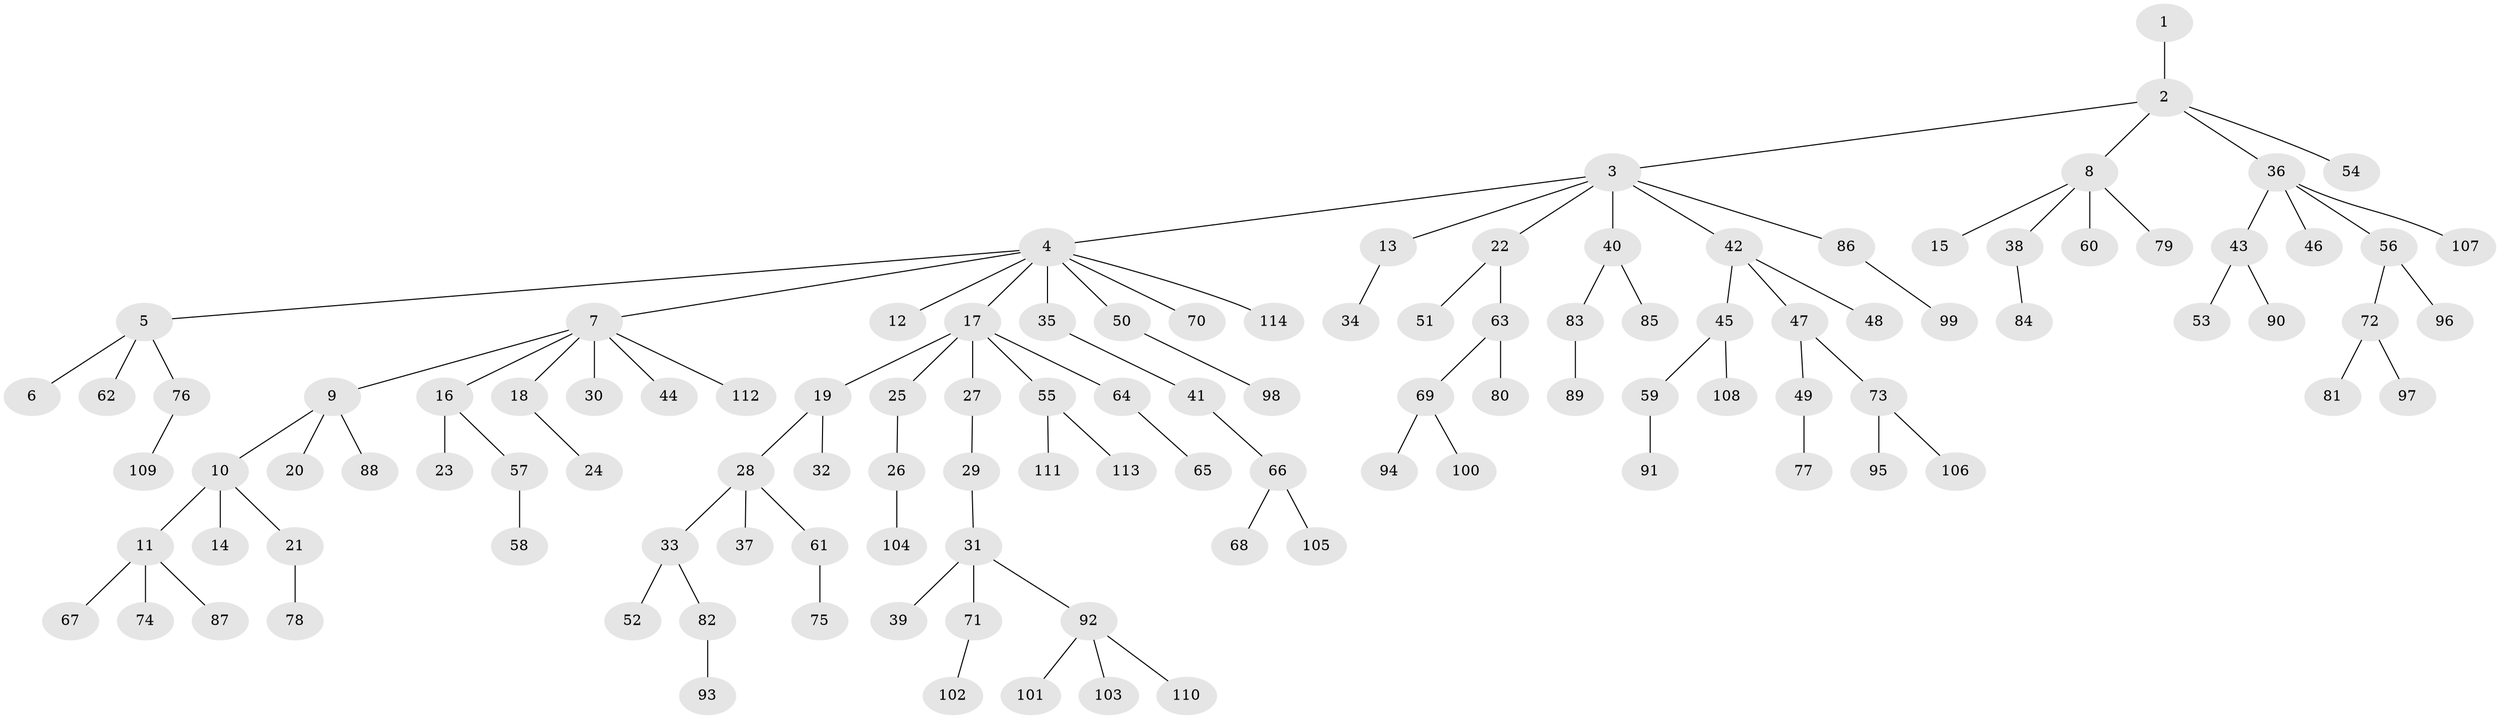 // Generated by graph-tools (version 1.1) at 2025/15/03/09/25 04:15:38]
// undirected, 114 vertices, 113 edges
graph export_dot {
graph [start="1"]
  node [color=gray90,style=filled];
  1;
  2;
  3;
  4;
  5;
  6;
  7;
  8;
  9;
  10;
  11;
  12;
  13;
  14;
  15;
  16;
  17;
  18;
  19;
  20;
  21;
  22;
  23;
  24;
  25;
  26;
  27;
  28;
  29;
  30;
  31;
  32;
  33;
  34;
  35;
  36;
  37;
  38;
  39;
  40;
  41;
  42;
  43;
  44;
  45;
  46;
  47;
  48;
  49;
  50;
  51;
  52;
  53;
  54;
  55;
  56;
  57;
  58;
  59;
  60;
  61;
  62;
  63;
  64;
  65;
  66;
  67;
  68;
  69;
  70;
  71;
  72;
  73;
  74;
  75;
  76;
  77;
  78;
  79;
  80;
  81;
  82;
  83;
  84;
  85;
  86;
  87;
  88;
  89;
  90;
  91;
  92;
  93;
  94;
  95;
  96;
  97;
  98;
  99;
  100;
  101;
  102;
  103;
  104;
  105;
  106;
  107;
  108;
  109;
  110;
  111;
  112;
  113;
  114;
  1 -- 2;
  2 -- 3;
  2 -- 8;
  2 -- 36;
  2 -- 54;
  3 -- 4;
  3 -- 13;
  3 -- 22;
  3 -- 40;
  3 -- 42;
  3 -- 86;
  4 -- 5;
  4 -- 7;
  4 -- 12;
  4 -- 17;
  4 -- 35;
  4 -- 50;
  4 -- 70;
  4 -- 114;
  5 -- 6;
  5 -- 62;
  5 -- 76;
  7 -- 9;
  7 -- 16;
  7 -- 18;
  7 -- 30;
  7 -- 44;
  7 -- 112;
  8 -- 15;
  8 -- 38;
  8 -- 60;
  8 -- 79;
  9 -- 10;
  9 -- 20;
  9 -- 88;
  10 -- 11;
  10 -- 14;
  10 -- 21;
  11 -- 67;
  11 -- 74;
  11 -- 87;
  13 -- 34;
  16 -- 23;
  16 -- 57;
  17 -- 19;
  17 -- 25;
  17 -- 27;
  17 -- 55;
  17 -- 64;
  18 -- 24;
  19 -- 28;
  19 -- 32;
  21 -- 78;
  22 -- 51;
  22 -- 63;
  25 -- 26;
  26 -- 104;
  27 -- 29;
  28 -- 33;
  28 -- 37;
  28 -- 61;
  29 -- 31;
  31 -- 39;
  31 -- 71;
  31 -- 92;
  33 -- 52;
  33 -- 82;
  35 -- 41;
  36 -- 43;
  36 -- 46;
  36 -- 56;
  36 -- 107;
  38 -- 84;
  40 -- 83;
  40 -- 85;
  41 -- 66;
  42 -- 45;
  42 -- 47;
  42 -- 48;
  43 -- 53;
  43 -- 90;
  45 -- 59;
  45 -- 108;
  47 -- 49;
  47 -- 73;
  49 -- 77;
  50 -- 98;
  55 -- 111;
  55 -- 113;
  56 -- 72;
  56 -- 96;
  57 -- 58;
  59 -- 91;
  61 -- 75;
  63 -- 69;
  63 -- 80;
  64 -- 65;
  66 -- 68;
  66 -- 105;
  69 -- 94;
  69 -- 100;
  71 -- 102;
  72 -- 81;
  72 -- 97;
  73 -- 95;
  73 -- 106;
  76 -- 109;
  82 -- 93;
  83 -- 89;
  86 -- 99;
  92 -- 101;
  92 -- 103;
  92 -- 110;
}

